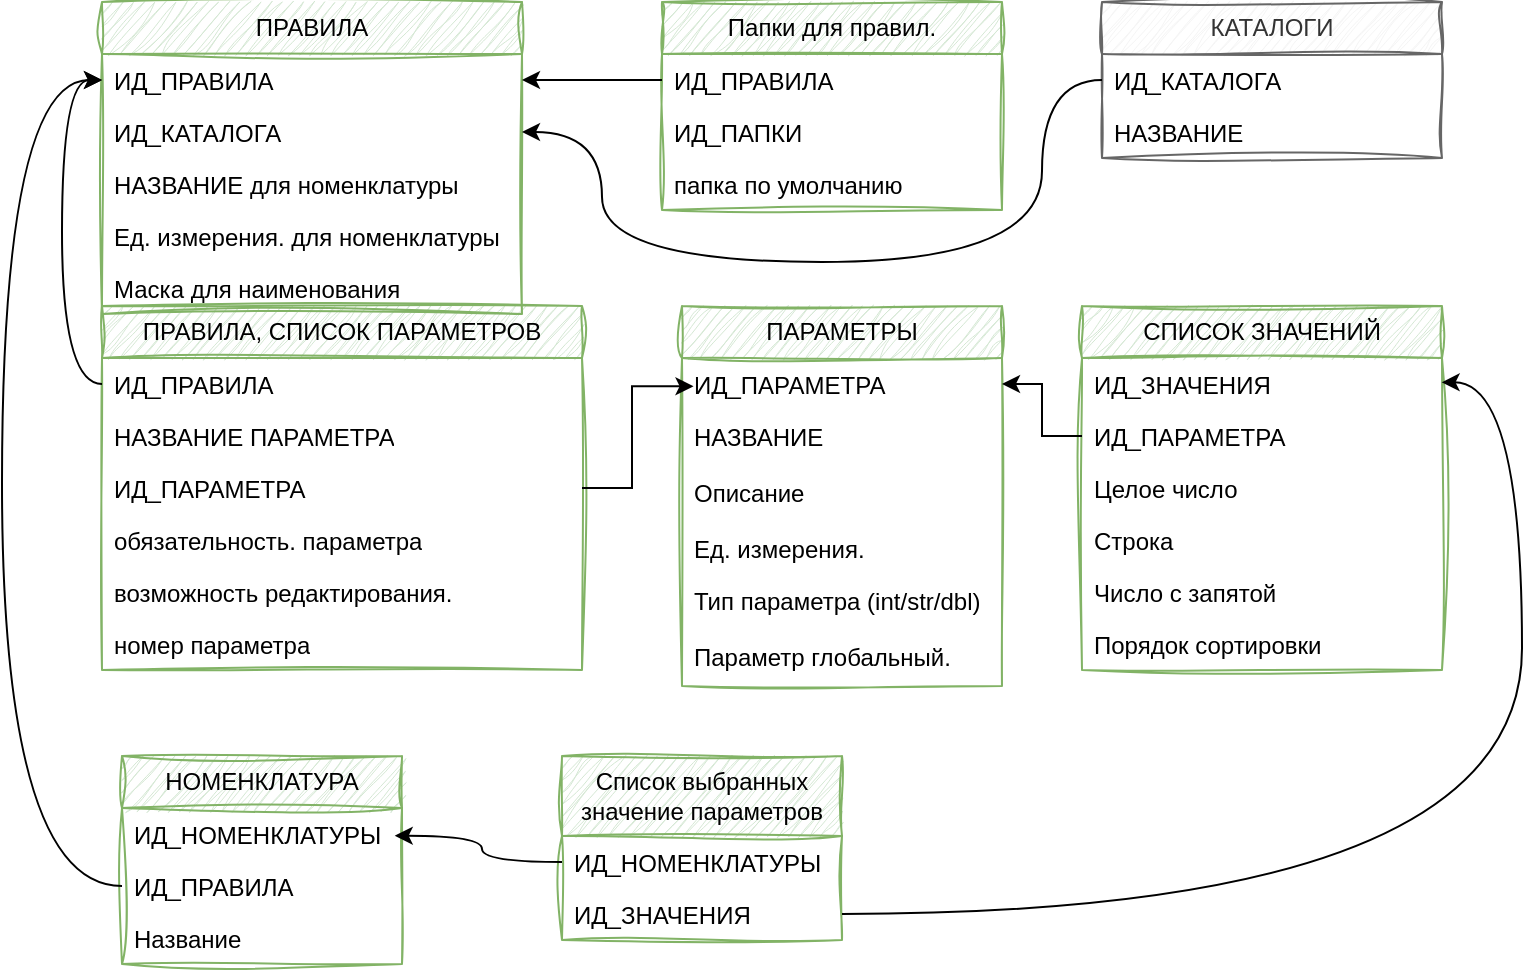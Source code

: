 <mxfile version="24.7.17">
  <diagram name="Страница — 1" id="oeQUNwz3V5ky1jBuh0Wf">
    <mxGraphModel dx="2480" dy="1564" grid="1" gridSize="10" guides="1" tooltips="1" connect="1" arrows="1" fold="1" page="1" pageScale="1" pageWidth="827" pageHeight="1169" math="0" shadow="0">
      <root>
        <mxCell id="0" />
        <mxCell id="1" parent="0" />
        <mxCell id="LVLLRtMR3lNvSjV5_hO3-1" value="НОМЕНКЛАТУРА" style="swimlane;fontStyle=0;childLayout=stackLayout;horizontal=1;startSize=26;fillColor=#d5e8d4;horizontalStack=0;resizeParent=1;resizeParentMax=0;resizeLast=0;collapsible=1;marginBottom=0;whiteSpace=wrap;html=1;sketch=1;jiggle=2;curveFitting=1;strokeColor=#82b366;align=center;verticalAlign=middle;fontFamily=Helvetica;fontSize=12;" parent="1" vertex="1">
          <mxGeometry x="-1570" y="417" width="140" height="104" as="geometry" />
        </mxCell>
        <mxCell id="LVLLRtMR3lNvSjV5_hO3-2" value="ИД_НОМЕНКЛАТУРЫ&lt;span style=&quot;white-space: pre;&quot;&gt;&#x9;&lt;/span&gt;" style="text;strokeColor=none;fillColor=none;align=left;verticalAlign=top;spacingLeft=4;spacingRight=4;overflow=hidden;rotatable=0;points=[[0,0.5],[1,0.5]];portConstraint=eastwest;whiteSpace=wrap;html=1;fontFamily=Helvetica;fontSize=12;fontColor=default;fontStyle=0;" parent="LVLLRtMR3lNvSjV5_hO3-1" vertex="1">
          <mxGeometry y="26" width="140" height="26" as="geometry" />
        </mxCell>
        <mxCell id="LVLLRtMR3lNvSjV5_hO3-3" value="ИД_ПРАВИЛА" style="text;strokeColor=none;fillColor=none;align=left;verticalAlign=top;spacingLeft=4;spacingRight=4;overflow=hidden;rotatable=0;points=[[0,0.5],[1,0.5]];portConstraint=eastwest;whiteSpace=wrap;html=1;fontFamily=Helvetica;fontSize=12;fontColor=default;fontStyle=0;" parent="LVLLRtMR3lNvSjV5_hO3-1" vertex="1">
          <mxGeometry y="52" width="140" height="26" as="geometry" />
        </mxCell>
        <mxCell id="LVLLRtMR3lNvSjV5_hO3-4" value="Название" style="text;strokeColor=none;fillColor=none;align=left;verticalAlign=top;spacingLeft=4;spacingRight=4;overflow=hidden;rotatable=0;points=[[0,0.5],[1,0.5]];portConstraint=eastwest;whiteSpace=wrap;html=1;fontFamily=Helvetica;fontSize=12;fontColor=default;fontStyle=0;" parent="LVLLRtMR3lNvSjV5_hO3-1" vertex="1">
          <mxGeometry y="78" width="140" height="26" as="geometry" />
        </mxCell>
        <mxCell id="LVLLRtMR3lNvSjV5_hO3-7" value="Список выбранных значение параметров" style="swimlane;fontStyle=0;childLayout=stackLayout;horizontal=1;startSize=40;fillColor=#d5e8d4;horizontalStack=0;resizeParent=1;resizeParentMax=0;resizeLast=0;collapsible=1;marginBottom=0;whiteSpace=wrap;html=1;sketch=1;jiggle=2;curveFitting=1;strokeColor=#82b366;align=center;verticalAlign=middle;fontFamily=Helvetica;fontSize=12;" parent="1" vertex="1">
          <mxGeometry x="-1350" y="417" width="140" height="92" as="geometry" />
        </mxCell>
        <mxCell id="LVLLRtMR3lNvSjV5_hO3-8" value="ИД_НОМЕНКЛАТУРЫ&lt;span style=&quot;white-space: pre;&quot;&gt;&#x9;&lt;/span&gt;" style="text;strokeColor=none;fillColor=none;align=left;verticalAlign=top;spacingLeft=4;spacingRight=4;overflow=hidden;rotatable=0;points=[[0,0.5],[1,0.5]];portConstraint=eastwest;whiteSpace=wrap;html=1;fontFamily=Helvetica;fontSize=12;fontColor=default;fontStyle=0;" parent="LVLLRtMR3lNvSjV5_hO3-7" vertex="1">
          <mxGeometry y="40" width="140" height="26" as="geometry" />
        </mxCell>
        <mxCell id="LVLLRtMR3lNvSjV5_hO3-9" value="ИД&lt;span style=&quot;white-space: pre;&quot;&gt;_ЗНАЧЕНИЯ&#x9;&lt;/span&gt;" style="text;strokeColor=none;fillColor=none;align=left;verticalAlign=top;spacingLeft=4;spacingRight=4;overflow=hidden;rotatable=0;points=[[0,0.5],[1,0.5]];portConstraint=eastwest;whiteSpace=wrap;html=1;fontFamily=Helvetica;fontSize=12;fontColor=default;fontStyle=0;" parent="LVLLRtMR3lNvSjV5_hO3-7" vertex="1">
          <mxGeometry y="66" width="140" height="26" as="geometry" />
        </mxCell>
        <mxCell id="LVLLRtMR3lNvSjV5_hO3-18" value="ПАРАМЕТРЫ" style="swimlane;fontStyle=0;childLayout=stackLayout;horizontal=1;startSize=26;fillColor=#d5e8d4;horizontalStack=0;resizeParent=1;resizeParentMax=0;resizeLast=0;collapsible=1;marginBottom=0;whiteSpace=wrap;html=1;sketch=1;jiggle=2;curveFitting=1;strokeColor=#82b366;align=center;verticalAlign=middle;fontFamily=Helvetica;fontSize=12;" parent="1" vertex="1">
          <mxGeometry x="-1290" y="192" width="160" height="190" as="geometry" />
        </mxCell>
        <mxCell id="LVLLRtMR3lNvSjV5_hO3-19" value="ИД_ПАРАМЕТРА" style="text;strokeColor=none;fillColor=none;align=left;verticalAlign=top;spacingLeft=4;spacingRight=4;overflow=hidden;rotatable=0;points=[[0,0.5],[1,0.5]];portConstraint=eastwest;whiteSpace=wrap;html=1;fontFamily=Helvetica;fontSize=12;fontColor=default;fontStyle=0;" parent="LVLLRtMR3lNvSjV5_hO3-18" vertex="1">
          <mxGeometry y="26" width="160" height="26" as="geometry" />
        </mxCell>
        <mxCell id="LVLLRtMR3lNvSjV5_hO3-20" value="НАЗВАНИЕ" style="text;strokeColor=none;fillColor=none;align=left;verticalAlign=top;spacingLeft=4;spacingRight=4;overflow=hidden;rotatable=0;points=[[0,0.5],[1,0.5]];portConstraint=eastwest;whiteSpace=wrap;html=1;fontFamily=Helvetica;fontSize=12;fontColor=default;fontStyle=0;" parent="LVLLRtMR3lNvSjV5_hO3-18" vertex="1">
          <mxGeometry y="52" width="160" height="28" as="geometry" />
        </mxCell>
        <mxCell id="LVLLRtMR3lNvSjV5_hO3-46" value="Описание" style="text;strokeColor=none;fillColor=none;align=left;verticalAlign=top;spacingLeft=4;spacingRight=4;overflow=hidden;rotatable=0;points=[[0,0.5],[1,0.5]];portConstraint=eastwest;whiteSpace=wrap;html=1;fontFamily=Helvetica;fontSize=12;fontColor=default;fontStyle=0;" parent="LVLLRtMR3lNvSjV5_hO3-18" vertex="1">
          <mxGeometry y="80" width="160" height="28" as="geometry" />
        </mxCell>
        <mxCell id="LVLLRtMR3lNvSjV5_hO3-70" value="Ед. измерения." style="text;strokeColor=none;fillColor=none;align=left;verticalAlign=top;spacingLeft=4;spacingRight=4;overflow=hidden;rotatable=0;points=[[0,0.5],[1,0.5]];portConstraint=eastwest;whiteSpace=wrap;html=1;fontFamily=Helvetica;fontSize=12;fontColor=default;fontStyle=0;" parent="LVLLRtMR3lNvSjV5_hO3-18" vertex="1">
          <mxGeometry y="108" width="160" height="26" as="geometry" />
        </mxCell>
        <mxCell id="LVLLRtMR3lNvSjV5_hO3-64" value="Тип параметра (int/str/dbl)" style="text;strokeColor=none;fillColor=none;align=left;verticalAlign=top;spacingLeft=4;spacingRight=4;overflow=hidden;rotatable=0;points=[[0,0.5],[1,0.5]];portConstraint=eastwest;whiteSpace=wrap;html=1;fontFamily=Helvetica;fontSize=12;fontColor=default;fontStyle=0;" parent="LVLLRtMR3lNvSjV5_hO3-18" vertex="1">
          <mxGeometry y="134" width="160" height="28" as="geometry" />
        </mxCell>
        <mxCell id="LVLLRtMR3lNvSjV5_hO3-71" value="Параметр глобальный." style="text;strokeColor=none;fillColor=none;align=left;verticalAlign=top;spacingLeft=4;spacingRight=4;overflow=hidden;rotatable=0;points=[[0,0.5],[1,0.5]];portConstraint=eastwest;whiteSpace=wrap;html=1;fontFamily=Helvetica;fontSize=12;fontColor=default;fontStyle=0;" parent="LVLLRtMR3lNvSjV5_hO3-18" vertex="1">
          <mxGeometry y="162" width="160" height="28" as="geometry" />
        </mxCell>
        <mxCell id="LVLLRtMR3lNvSjV5_hO3-21" value="СПИСОК ЗНАЧЕНИЙ" style="swimlane;fontStyle=0;childLayout=stackLayout;horizontal=1;startSize=26;fillColor=#d5e8d4;horizontalStack=0;resizeParent=1;resizeParentMax=0;resizeLast=0;collapsible=1;marginBottom=0;whiteSpace=wrap;html=1;sketch=1;jiggle=2;curveFitting=1;strokeColor=#82b366;align=center;verticalAlign=middle;fontFamily=Helvetica;fontSize=12;" parent="1" vertex="1">
          <mxGeometry x="-1090" y="192" width="180" height="182" as="geometry" />
        </mxCell>
        <mxCell id="LVLLRtMR3lNvSjV5_hO3-22" value="ИД&lt;span style=&quot;white-space: pre;&quot;&gt;_ЗНАЧЕНИЯ&#x9;&lt;/span&gt;" style="text;strokeColor=none;fillColor=none;align=left;verticalAlign=top;spacingLeft=4;spacingRight=4;overflow=hidden;rotatable=0;points=[[0,0.5],[1,0.5]];portConstraint=eastwest;whiteSpace=wrap;html=1;fontFamily=Helvetica;fontSize=12;fontColor=default;fontStyle=0;" parent="LVLLRtMR3lNvSjV5_hO3-21" vertex="1">
          <mxGeometry y="26" width="180" height="26" as="geometry" />
        </mxCell>
        <mxCell id="LVLLRtMR3lNvSjV5_hO3-23" value="ИД_ПАРАМЕТРА" style="text;strokeColor=none;fillColor=none;align=left;verticalAlign=top;spacingLeft=4;spacingRight=4;overflow=hidden;rotatable=0;points=[[0,0.5],[1,0.5]];portConstraint=eastwest;whiteSpace=wrap;html=1;fontFamily=Helvetica;fontSize=12;fontColor=default;fontStyle=0;" parent="LVLLRtMR3lNvSjV5_hO3-21" vertex="1">
          <mxGeometry y="52" width="180" height="26" as="geometry" />
        </mxCell>
        <mxCell id="LVLLRtMR3lNvSjV5_hO3-24" value="Целое число" style="text;strokeColor=none;fillColor=none;align=left;verticalAlign=top;spacingLeft=4;spacingRight=4;overflow=hidden;rotatable=0;points=[[0,0.5],[1,0.5]];portConstraint=eastwest;whiteSpace=wrap;html=1;fontFamily=Helvetica;fontSize=12;fontColor=default;fontStyle=0;" parent="LVLLRtMR3lNvSjV5_hO3-21" vertex="1">
          <mxGeometry y="78" width="180" height="26" as="geometry" />
        </mxCell>
        <mxCell id="LVLLRtMR3lNvSjV5_hO3-25" value="Строка" style="text;strokeColor=none;fillColor=none;align=left;verticalAlign=top;spacingLeft=4;spacingRight=4;overflow=hidden;rotatable=0;points=[[0,0.5],[1,0.5]];portConstraint=eastwest;whiteSpace=wrap;html=1;fontFamily=Helvetica;fontSize=12;fontColor=default;fontStyle=0;" parent="LVLLRtMR3lNvSjV5_hO3-21" vertex="1">
          <mxGeometry y="104" width="180" height="26" as="geometry" />
        </mxCell>
        <mxCell id="LVLLRtMR3lNvSjV5_hO3-45" value="Число с запятой" style="text;strokeColor=none;fillColor=none;align=left;verticalAlign=top;spacingLeft=4;spacingRight=4;overflow=hidden;rotatable=0;points=[[0,0.5],[1,0.5]];portConstraint=eastwest;whiteSpace=wrap;html=1;fontFamily=Helvetica;fontSize=12;fontColor=default;fontStyle=0;" parent="LVLLRtMR3lNvSjV5_hO3-21" vertex="1">
          <mxGeometry y="130" width="180" height="26" as="geometry" />
        </mxCell>
        <mxCell id="LVLLRtMR3lNvSjV5_hO3-72" value="Порядок сортировки" style="text;strokeColor=none;fillColor=none;align=left;verticalAlign=top;spacingLeft=4;spacingRight=4;overflow=hidden;rotatable=0;points=[[0,0.5],[1,0.5]];portConstraint=eastwest;whiteSpace=wrap;html=1;fontFamily=Helvetica;fontSize=12;fontColor=default;fontStyle=0;" parent="LVLLRtMR3lNvSjV5_hO3-21" vertex="1">
          <mxGeometry y="156" width="180" height="26" as="geometry" />
        </mxCell>
        <mxCell id="LVLLRtMR3lNvSjV5_hO3-27" value="ПРАВИЛА, СПИСОК ПАРАМЕТРОВ" style="swimlane;fontStyle=0;childLayout=stackLayout;horizontal=1;startSize=26;fillColor=#d5e8d4;horizontalStack=0;resizeParent=1;resizeParentMax=0;resizeLast=0;collapsible=1;marginBottom=0;whiteSpace=wrap;html=1;sketch=1;jiggle=2;curveFitting=1;strokeColor=#82b366;align=center;verticalAlign=middle;fontFamily=Helvetica;fontSize=12;" parent="1" vertex="1">
          <mxGeometry x="-1580" y="192" width="240" height="182" as="geometry" />
        </mxCell>
        <mxCell id="LVLLRtMR3lNvSjV5_hO3-28" value="ИД_ПРАВИЛА" style="text;strokeColor=none;fillColor=none;align=left;verticalAlign=top;spacingLeft=4;spacingRight=4;overflow=hidden;rotatable=0;points=[[0,0.5],[1,0.5]];portConstraint=eastwest;whiteSpace=wrap;html=1;fontFamily=Helvetica;fontSize=12;fontColor=default;fontStyle=0;" parent="LVLLRtMR3lNvSjV5_hO3-27" vertex="1">
          <mxGeometry y="26" width="240" height="26" as="geometry" />
        </mxCell>
        <mxCell id="LVLLRtMR3lNvSjV5_hO3-29" value="НАЗВАНИЕ ПАРАМЕТРА" style="text;strokeColor=none;fillColor=none;align=left;verticalAlign=top;spacingLeft=4;spacingRight=4;overflow=hidden;rotatable=0;points=[[0,0.5],[1,0.5]];portConstraint=eastwest;whiteSpace=wrap;html=1;fontFamily=Helvetica;fontSize=12;fontColor=default;fontStyle=0;" parent="LVLLRtMR3lNvSjV5_hO3-27" vertex="1">
          <mxGeometry y="52" width="240" height="26" as="geometry" />
        </mxCell>
        <mxCell id="LVLLRtMR3lNvSjV5_hO3-59" value="ИД_ПАРАМЕТРА" style="text;strokeColor=none;fillColor=none;align=left;verticalAlign=top;spacingLeft=4;spacingRight=4;overflow=hidden;rotatable=0;points=[[0,0.5],[1,0.5]];portConstraint=eastwest;whiteSpace=wrap;html=1;fontFamily=Helvetica;fontSize=12;fontColor=default;fontStyle=0;" parent="LVLLRtMR3lNvSjV5_hO3-27" vertex="1">
          <mxGeometry y="78" width="240" height="26" as="geometry" />
        </mxCell>
        <mxCell id="LVLLRtMR3lNvSjV5_hO3-50" value="обязательность. параметра" style="text;strokeColor=none;fillColor=none;align=left;verticalAlign=top;spacingLeft=4;spacingRight=4;overflow=hidden;rotatable=0;points=[[0,0.5],[1,0.5]];portConstraint=eastwest;whiteSpace=wrap;html=1;fontFamily=Helvetica;fontSize=12;fontColor=default;fontStyle=0;" parent="LVLLRtMR3lNvSjV5_hO3-27" vertex="1">
          <mxGeometry y="104" width="240" height="26" as="geometry" />
        </mxCell>
        <mxCell id="LVLLRtMR3lNvSjV5_hO3-60" value="возможность редактирования." style="text;strokeColor=none;fillColor=none;align=left;verticalAlign=top;spacingLeft=4;spacingRight=4;overflow=hidden;rotatable=0;points=[[0,0.5],[1,0.5]];portConstraint=eastwest;whiteSpace=wrap;html=1;fontFamily=Helvetica;fontSize=12;fontColor=default;fontStyle=0;" parent="LVLLRtMR3lNvSjV5_hO3-27" vertex="1">
          <mxGeometry y="130" width="240" height="26" as="geometry" />
        </mxCell>
        <mxCell id="sqD4sufVCa2uI1O0c_1I-1" value="&lt;div&gt;номер параметра&lt;/div&gt;" style="text;strokeColor=none;fillColor=none;align=left;verticalAlign=top;spacingLeft=4;spacingRight=4;overflow=hidden;rotatable=0;points=[[0,0.5],[1,0.5]];portConstraint=eastwest;whiteSpace=wrap;html=1;fontFamily=Helvetica;fontSize=12;fontColor=default;fontStyle=0;" parent="LVLLRtMR3lNvSjV5_hO3-27" vertex="1">
          <mxGeometry y="156" width="240" height="26" as="geometry" />
        </mxCell>
        <mxCell id="LVLLRtMR3lNvSjV5_hO3-53" value="ПРАВИЛА " style="swimlane;fontStyle=0;childLayout=stackLayout;horizontal=1;startSize=26;fillColor=#d5e8d4;horizontalStack=0;resizeParent=1;resizeParentMax=0;resizeLast=0;collapsible=1;marginBottom=0;whiteSpace=wrap;html=1;sketch=1;jiggle=2;curveFitting=1;strokeColor=#82b366;align=center;verticalAlign=middle;fontFamily=Helvetica;fontSize=12;" parent="1" vertex="1">
          <mxGeometry x="-1580" y="40" width="210" height="156" as="geometry" />
        </mxCell>
        <mxCell id="LVLLRtMR3lNvSjV5_hO3-54" value="ИД_ПРАВИЛА" style="text;strokeColor=none;fillColor=none;align=left;verticalAlign=top;spacingLeft=4;spacingRight=4;overflow=hidden;rotatable=0;points=[[0,0.5],[1,0.5]];portConstraint=eastwest;whiteSpace=wrap;html=1;fontFamily=Helvetica;fontSize=12;fontColor=default;fontStyle=0;" parent="LVLLRtMR3lNvSjV5_hO3-53" vertex="1">
          <mxGeometry y="26" width="210" height="26" as="geometry" />
        </mxCell>
        <mxCell id="6SCXnrEoGvEsyMaJqkd1-1" value="&lt;div&gt;ИД_КАТАЛОГА&lt;/div&gt;&lt;div&gt;&lt;br&gt;&lt;/div&gt;" style="text;strokeColor=none;fillColor=none;align=left;verticalAlign=top;spacingLeft=4;spacingRight=4;overflow=hidden;rotatable=0;points=[[0,0.5],[1,0.5]];portConstraint=eastwest;whiteSpace=wrap;html=1;fontFamily=Helvetica;fontSize=12;fontColor=default;fontStyle=0;" vertex="1" parent="LVLLRtMR3lNvSjV5_hO3-53">
          <mxGeometry y="52" width="210" height="26" as="geometry" />
        </mxCell>
        <mxCell id="LVLLRtMR3lNvSjV5_hO3-55" value="НАЗВАНИЕ для номенклатуры" style="text;strokeColor=none;fillColor=none;align=left;verticalAlign=top;spacingLeft=4;spacingRight=4;overflow=hidden;rotatable=0;points=[[0,0.5],[1,0.5]];portConstraint=eastwest;whiteSpace=wrap;html=1;fontFamily=Helvetica;fontSize=12;fontColor=default;fontStyle=0;" parent="LVLLRtMR3lNvSjV5_hO3-53" vertex="1">
          <mxGeometry y="78" width="210" height="26" as="geometry" />
        </mxCell>
        <mxCell id="LVLLRtMR3lNvSjV5_hO3-56" value="Ед. измерения. для номенклатуры" style="text;strokeColor=none;fillColor=none;align=left;verticalAlign=top;spacingLeft=4;spacingRight=4;overflow=hidden;rotatable=0;points=[[0,0.5],[1,0.5]];portConstraint=eastwest;whiteSpace=wrap;html=1;fontFamily=Helvetica;fontSize=12;fontColor=default;fontStyle=0;" parent="LVLLRtMR3lNvSjV5_hO3-53" vertex="1">
          <mxGeometry y="104" width="210" height="26" as="geometry" />
        </mxCell>
        <mxCell id="LVLLRtMR3lNvSjV5_hO3-65" value="Маска для наименования" style="text;strokeColor=none;fillColor=none;align=left;verticalAlign=top;spacingLeft=4;spacingRight=4;overflow=hidden;rotatable=0;points=[[0,0.5],[1,0.5]];portConstraint=eastwest;whiteSpace=wrap;html=1;fontFamily=Helvetica;fontSize=12;fontColor=default;fontStyle=0;" parent="LVLLRtMR3lNvSjV5_hO3-53" vertex="1">
          <mxGeometry y="130" width="210" height="26" as="geometry" />
        </mxCell>
        <mxCell id="LVLLRtMR3lNvSjV5_hO3-61" style="edgeStyle=orthogonalEdgeStyle;rounded=0;orthogonalLoop=1;jettySize=auto;html=1;entryX=0.036;entryY=0.544;entryDx=0;entryDy=0;entryPerimeter=0;" parent="1" source="LVLLRtMR3lNvSjV5_hO3-59" target="LVLLRtMR3lNvSjV5_hO3-19" edge="1">
          <mxGeometry relative="1" as="geometry" />
        </mxCell>
        <mxCell id="LVLLRtMR3lNvSjV5_hO3-63" style="edgeStyle=orthogonalEdgeStyle;rounded=0;orthogonalLoop=1;jettySize=auto;html=1;entryX=0;entryY=0.5;entryDx=0;entryDy=0;curved=1;" parent="1" source="LVLLRtMR3lNvSjV5_hO3-28" target="LVLLRtMR3lNvSjV5_hO3-54" edge="1">
          <mxGeometry relative="1" as="geometry" />
        </mxCell>
        <mxCell id="LVLLRtMR3lNvSjV5_hO3-66" style="edgeStyle=orthogonalEdgeStyle;rounded=0;orthogonalLoop=1;jettySize=auto;html=1;entryX=1;entryY=0.5;entryDx=0;entryDy=0;" parent="1" source="LVLLRtMR3lNvSjV5_hO3-23" target="LVLLRtMR3lNvSjV5_hO3-19" edge="1">
          <mxGeometry relative="1" as="geometry" />
        </mxCell>
        <mxCell id="LVLLRtMR3lNvSjV5_hO3-67" style="edgeStyle=orthogonalEdgeStyle;rounded=0;orthogonalLoop=1;jettySize=auto;html=1;entryX=0;entryY=0.5;entryDx=0;entryDy=0;curved=1;exitX=0;exitY=0.5;exitDx=0;exitDy=0;" parent="1" source="LVLLRtMR3lNvSjV5_hO3-3" target="LVLLRtMR3lNvSjV5_hO3-54" edge="1">
          <mxGeometry relative="1" as="geometry">
            <Array as="points">
              <mxPoint x="-1630" y="482" />
              <mxPoint x="-1630" y="79" />
            </Array>
          </mxGeometry>
        </mxCell>
        <mxCell id="LVLLRtMR3lNvSjV5_hO3-68" style="edgeStyle=orthogonalEdgeStyle;shape=connector;curved=1;rounded=0;orthogonalLoop=1;jettySize=auto;html=1;entryX=0.974;entryY=0.533;entryDx=0;entryDy=0;entryPerimeter=0;strokeColor=default;align=center;verticalAlign=middle;fontFamily=Helvetica;fontSize=11;fontColor=default;labelBackgroundColor=default;endArrow=classic;" parent="1" source="LVLLRtMR3lNvSjV5_hO3-8" target="LVLLRtMR3lNvSjV5_hO3-2" edge="1">
          <mxGeometry relative="1" as="geometry" />
        </mxCell>
        <mxCell id="LVLLRtMR3lNvSjV5_hO3-69" style="edgeStyle=orthogonalEdgeStyle;shape=connector;curved=1;rounded=0;orthogonalLoop=1;jettySize=auto;html=1;strokeColor=default;align=center;verticalAlign=middle;fontFamily=Helvetica;fontSize=11;fontColor=default;labelBackgroundColor=default;endArrow=classic;exitX=1;exitY=0.5;exitDx=0;exitDy=0;entryX=0.999;entryY=0.468;entryDx=0;entryDy=0;entryPerimeter=0;" parent="1" source="LVLLRtMR3lNvSjV5_hO3-9" target="LVLLRtMR3lNvSjV5_hO3-22" edge="1">
          <mxGeometry relative="1" as="geometry">
            <mxPoint x="-910" y="230" as="targetPoint" />
            <Array as="points">
              <mxPoint x="-870" y="496" />
              <mxPoint x="-870" y="230" />
            </Array>
          </mxGeometry>
        </mxCell>
        <mxCell id="fI-m2U7uJXV87gKeltRU-1" value="Папки для правил." style="swimlane;fontStyle=0;childLayout=stackLayout;horizontal=1;startSize=26;fillColor=#d5e8d4;horizontalStack=0;resizeParent=1;resizeParentMax=0;resizeLast=0;collapsible=1;marginBottom=0;whiteSpace=wrap;html=1;sketch=1;jiggle=2;curveFitting=1;strokeColor=#82b366;align=center;verticalAlign=middle;fontFamily=Helvetica;fontSize=12;" parent="1" vertex="1">
          <mxGeometry x="-1300" y="40" width="170" height="104" as="geometry" />
        </mxCell>
        <mxCell id="fI-m2U7uJXV87gKeltRU-2" value="ИД_ПРАВИЛА" style="text;strokeColor=none;fillColor=none;align=left;verticalAlign=top;spacingLeft=4;spacingRight=4;overflow=hidden;rotatable=0;points=[[0,0.5],[1,0.5]];portConstraint=eastwest;whiteSpace=wrap;html=1;fontFamily=Helvetica;fontSize=12;fontColor=default;fontStyle=0;" parent="fI-m2U7uJXV87gKeltRU-1" vertex="1">
          <mxGeometry y="26" width="170" height="26" as="geometry" />
        </mxCell>
        <mxCell id="fI-m2U7uJXV87gKeltRU-3" value="ИД_ПАПКИ" style="text;strokeColor=none;fillColor=none;align=left;verticalAlign=top;spacingLeft=4;spacingRight=4;overflow=hidden;rotatable=0;points=[[0,0.5],[1,0.5]];portConstraint=eastwest;whiteSpace=wrap;html=1;fontFamily=Helvetica;fontSize=12;fontColor=default;fontStyle=0;" parent="fI-m2U7uJXV87gKeltRU-1" vertex="1">
          <mxGeometry y="52" width="170" height="26" as="geometry" />
        </mxCell>
        <mxCell id="fI-m2U7uJXV87gKeltRU-4" value="папка по умолчанию" style="text;strokeColor=none;fillColor=none;align=left;verticalAlign=top;spacingLeft=4;spacingRight=4;overflow=hidden;rotatable=0;points=[[0,0.5],[1,0.5]];portConstraint=eastwest;whiteSpace=wrap;html=1;fontFamily=Helvetica;fontSize=12;fontColor=default;fontStyle=0;" parent="fI-m2U7uJXV87gKeltRU-1" vertex="1">
          <mxGeometry y="78" width="170" height="26" as="geometry" />
        </mxCell>
        <mxCell id="fI-m2U7uJXV87gKeltRU-6" style="edgeStyle=orthogonalEdgeStyle;rounded=0;orthogonalLoop=1;jettySize=auto;html=1;entryX=1;entryY=0.5;entryDx=0;entryDy=0;" parent="1" source="fI-m2U7uJXV87gKeltRU-2" target="LVLLRtMR3lNvSjV5_hO3-54" edge="1">
          <mxGeometry relative="1" as="geometry" />
        </mxCell>
        <mxCell id="6SCXnrEoGvEsyMaJqkd1-2" value="КАТАЛОГИ" style="swimlane;fontStyle=0;childLayout=stackLayout;horizontal=1;startSize=26;fillColor=#f5f5f5;horizontalStack=0;resizeParent=1;resizeParentMax=0;resizeLast=0;collapsible=1;marginBottom=0;whiteSpace=wrap;html=1;sketch=1;jiggle=2;curveFitting=1;strokeColor=#666666;align=center;verticalAlign=middle;fontFamily=Helvetica;fontSize=12;fontColor=#333333;" vertex="1" parent="1">
          <mxGeometry x="-1080" y="40" width="170" height="78" as="geometry" />
        </mxCell>
        <mxCell id="6SCXnrEoGvEsyMaJqkd1-3" value="ИД_КАТАЛОГА" style="text;strokeColor=none;fillColor=none;align=left;verticalAlign=top;spacingLeft=4;spacingRight=4;overflow=hidden;rotatable=0;points=[[0,0.5],[1,0.5]];portConstraint=eastwest;whiteSpace=wrap;html=1;fontFamily=Helvetica;fontSize=12;fontColor=default;fontStyle=0;" vertex="1" parent="6SCXnrEoGvEsyMaJqkd1-2">
          <mxGeometry y="26" width="170" height="26" as="geometry" />
        </mxCell>
        <mxCell id="6SCXnrEoGvEsyMaJqkd1-4" value="НАЗВАНИЕ" style="text;strokeColor=none;fillColor=none;align=left;verticalAlign=top;spacingLeft=4;spacingRight=4;overflow=hidden;rotatable=0;points=[[0,0.5],[1,0.5]];portConstraint=eastwest;whiteSpace=wrap;html=1;fontFamily=Helvetica;fontSize=12;fontColor=default;fontStyle=0;" vertex="1" parent="6SCXnrEoGvEsyMaJqkd1-2">
          <mxGeometry y="52" width="170" height="26" as="geometry" />
        </mxCell>
        <mxCell id="6SCXnrEoGvEsyMaJqkd1-6" style="edgeStyle=orthogonalEdgeStyle;rounded=0;orthogonalLoop=1;jettySize=auto;html=1;entryX=1;entryY=0.5;entryDx=0;entryDy=0;exitX=0;exitY=0.5;exitDx=0;exitDy=0;curved=1;" edge="1" parent="1" source="6SCXnrEoGvEsyMaJqkd1-3" target="6SCXnrEoGvEsyMaJqkd1-1">
          <mxGeometry relative="1" as="geometry">
            <Array as="points">
              <mxPoint x="-1110" y="79" />
              <mxPoint x="-1110" y="170" />
              <mxPoint x="-1330" y="170" />
              <mxPoint x="-1330" y="105" />
            </Array>
          </mxGeometry>
        </mxCell>
      </root>
    </mxGraphModel>
  </diagram>
</mxfile>
